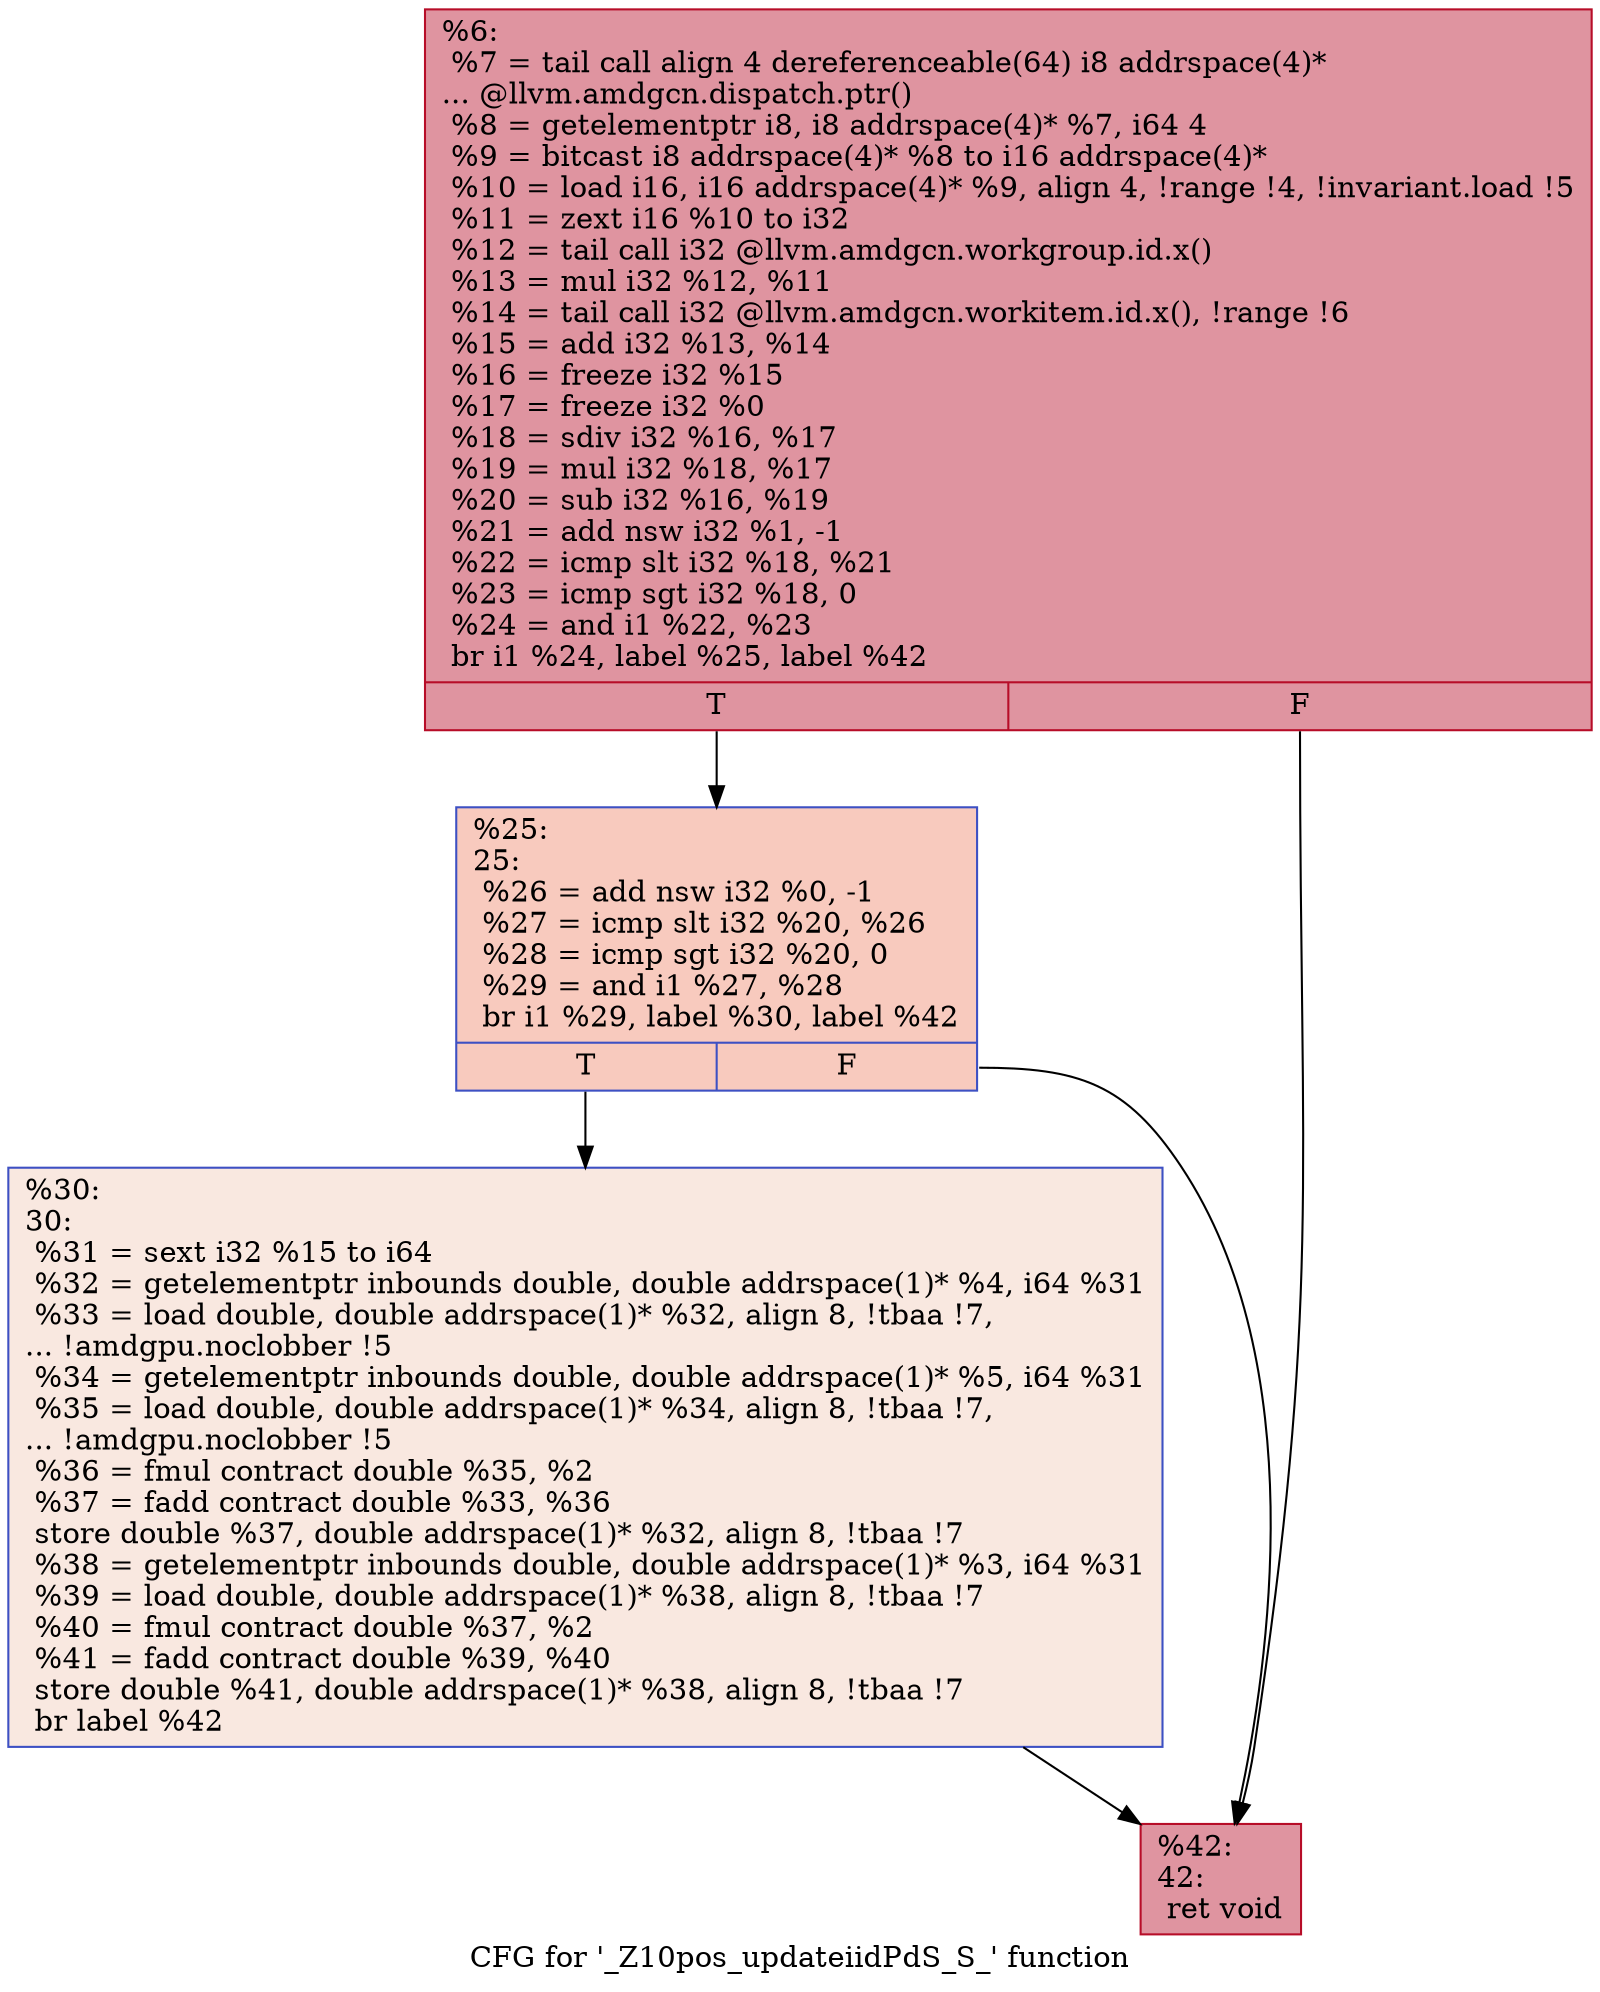 digraph "CFG for '_Z10pos_updateiidPdS_S_' function" {
	label="CFG for '_Z10pos_updateiidPdS_S_' function";

	Node0x4f29440 [shape=record,color="#b70d28ff", style=filled, fillcolor="#b70d2870",label="{%6:\l  %7 = tail call align 4 dereferenceable(64) i8 addrspace(4)*\l... @llvm.amdgcn.dispatch.ptr()\l  %8 = getelementptr i8, i8 addrspace(4)* %7, i64 4\l  %9 = bitcast i8 addrspace(4)* %8 to i16 addrspace(4)*\l  %10 = load i16, i16 addrspace(4)* %9, align 4, !range !4, !invariant.load !5\l  %11 = zext i16 %10 to i32\l  %12 = tail call i32 @llvm.amdgcn.workgroup.id.x()\l  %13 = mul i32 %12, %11\l  %14 = tail call i32 @llvm.amdgcn.workitem.id.x(), !range !6\l  %15 = add i32 %13, %14\l  %16 = freeze i32 %15\l  %17 = freeze i32 %0\l  %18 = sdiv i32 %16, %17\l  %19 = mul i32 %18, %17\l  %20 = sub i32 %16, %19\l  %21 = add nsw i32 %1, -1\l  %22 = icmp slt i32 %18, %21\l  %23 = icmp sgt i32 %18, 0\l  %24 = and i1 %22, %23\l  br i1 %24, label %25, label %42\l|{<s0>T|<s1>F}}"];
	Node0x4f29440:s0 -> Node0x4f2b810;
	Node0x4f29440:s1 -> Node0x4f2b8a0;
	Node0x4f2b810 [shape=record,color="#3d50c3ff", style=filled, fillcolor="#ef886b70",label="{%25:\l25:                                               \l  %26 = add nsw i32 %0, -1\l  %27 = icmp slt i32 %20, %26\l  %28 = icmp sgt i32 %20, 0\l  %29 = and i1 %27, %28\l  br i1 %29, label %30, label %42\l|{<s0>T|<s1>F}}"];
	Node0x4f2b810:s0 -> Node0x4f2bc20;
	Node0x4f2b810:s1 -> Node0x4f2b8a0;
	Node0x4f2bc20 [shape=record,color="#3d50c3ff", style=filled, fillcolor="#f1ccb870",label="{%30:\l30:                                               \l  %31 = sext i32 %15 to i64\l  %32 = getelementptr inbounds double, double addrspace(1)* %4, i64 %31\l  %33 = load double, double addrspace(1)* %32, align 8, !tbaa !7,\l... !amdgpu.noclobber !5\l  %34 = getelementptr inbounds double, double addrspace(1)* %5, i64 %31\l  %35 = load double, double addrspace(1)* %34, align 8, !tbaa !7,\l... !amdgpu.noclobber !5\l  %36 = fmul contract double %35, %2\l  %37 = fadd contract double %33, %36\l  store double %37, double addrspace(1)* %32, align 8, !tbaa !7\l  %38 = getelementptr inbounds double, double addrspace(1)* %3, i64 %31\l  %39 = load double, double addrspace(1)* %38, align 8, !tbaa !7\l  %40 = fmul contract double %37, %2\l  %41 = fadd contract double %39, %40\l  store double %41, double addrspace(1)* %38, align 8, !tbaa !7\l  br label %42\l}"];
	Node0x4f2bc20 -> Node0x4f2b8a0;
	Node0x4f2b8a0 [shape=record,color="#b70d28ff", style=filled, fillcolor="#b70d2870",label="{%42:\l42:                                               \l  ret void\l}"];
}
